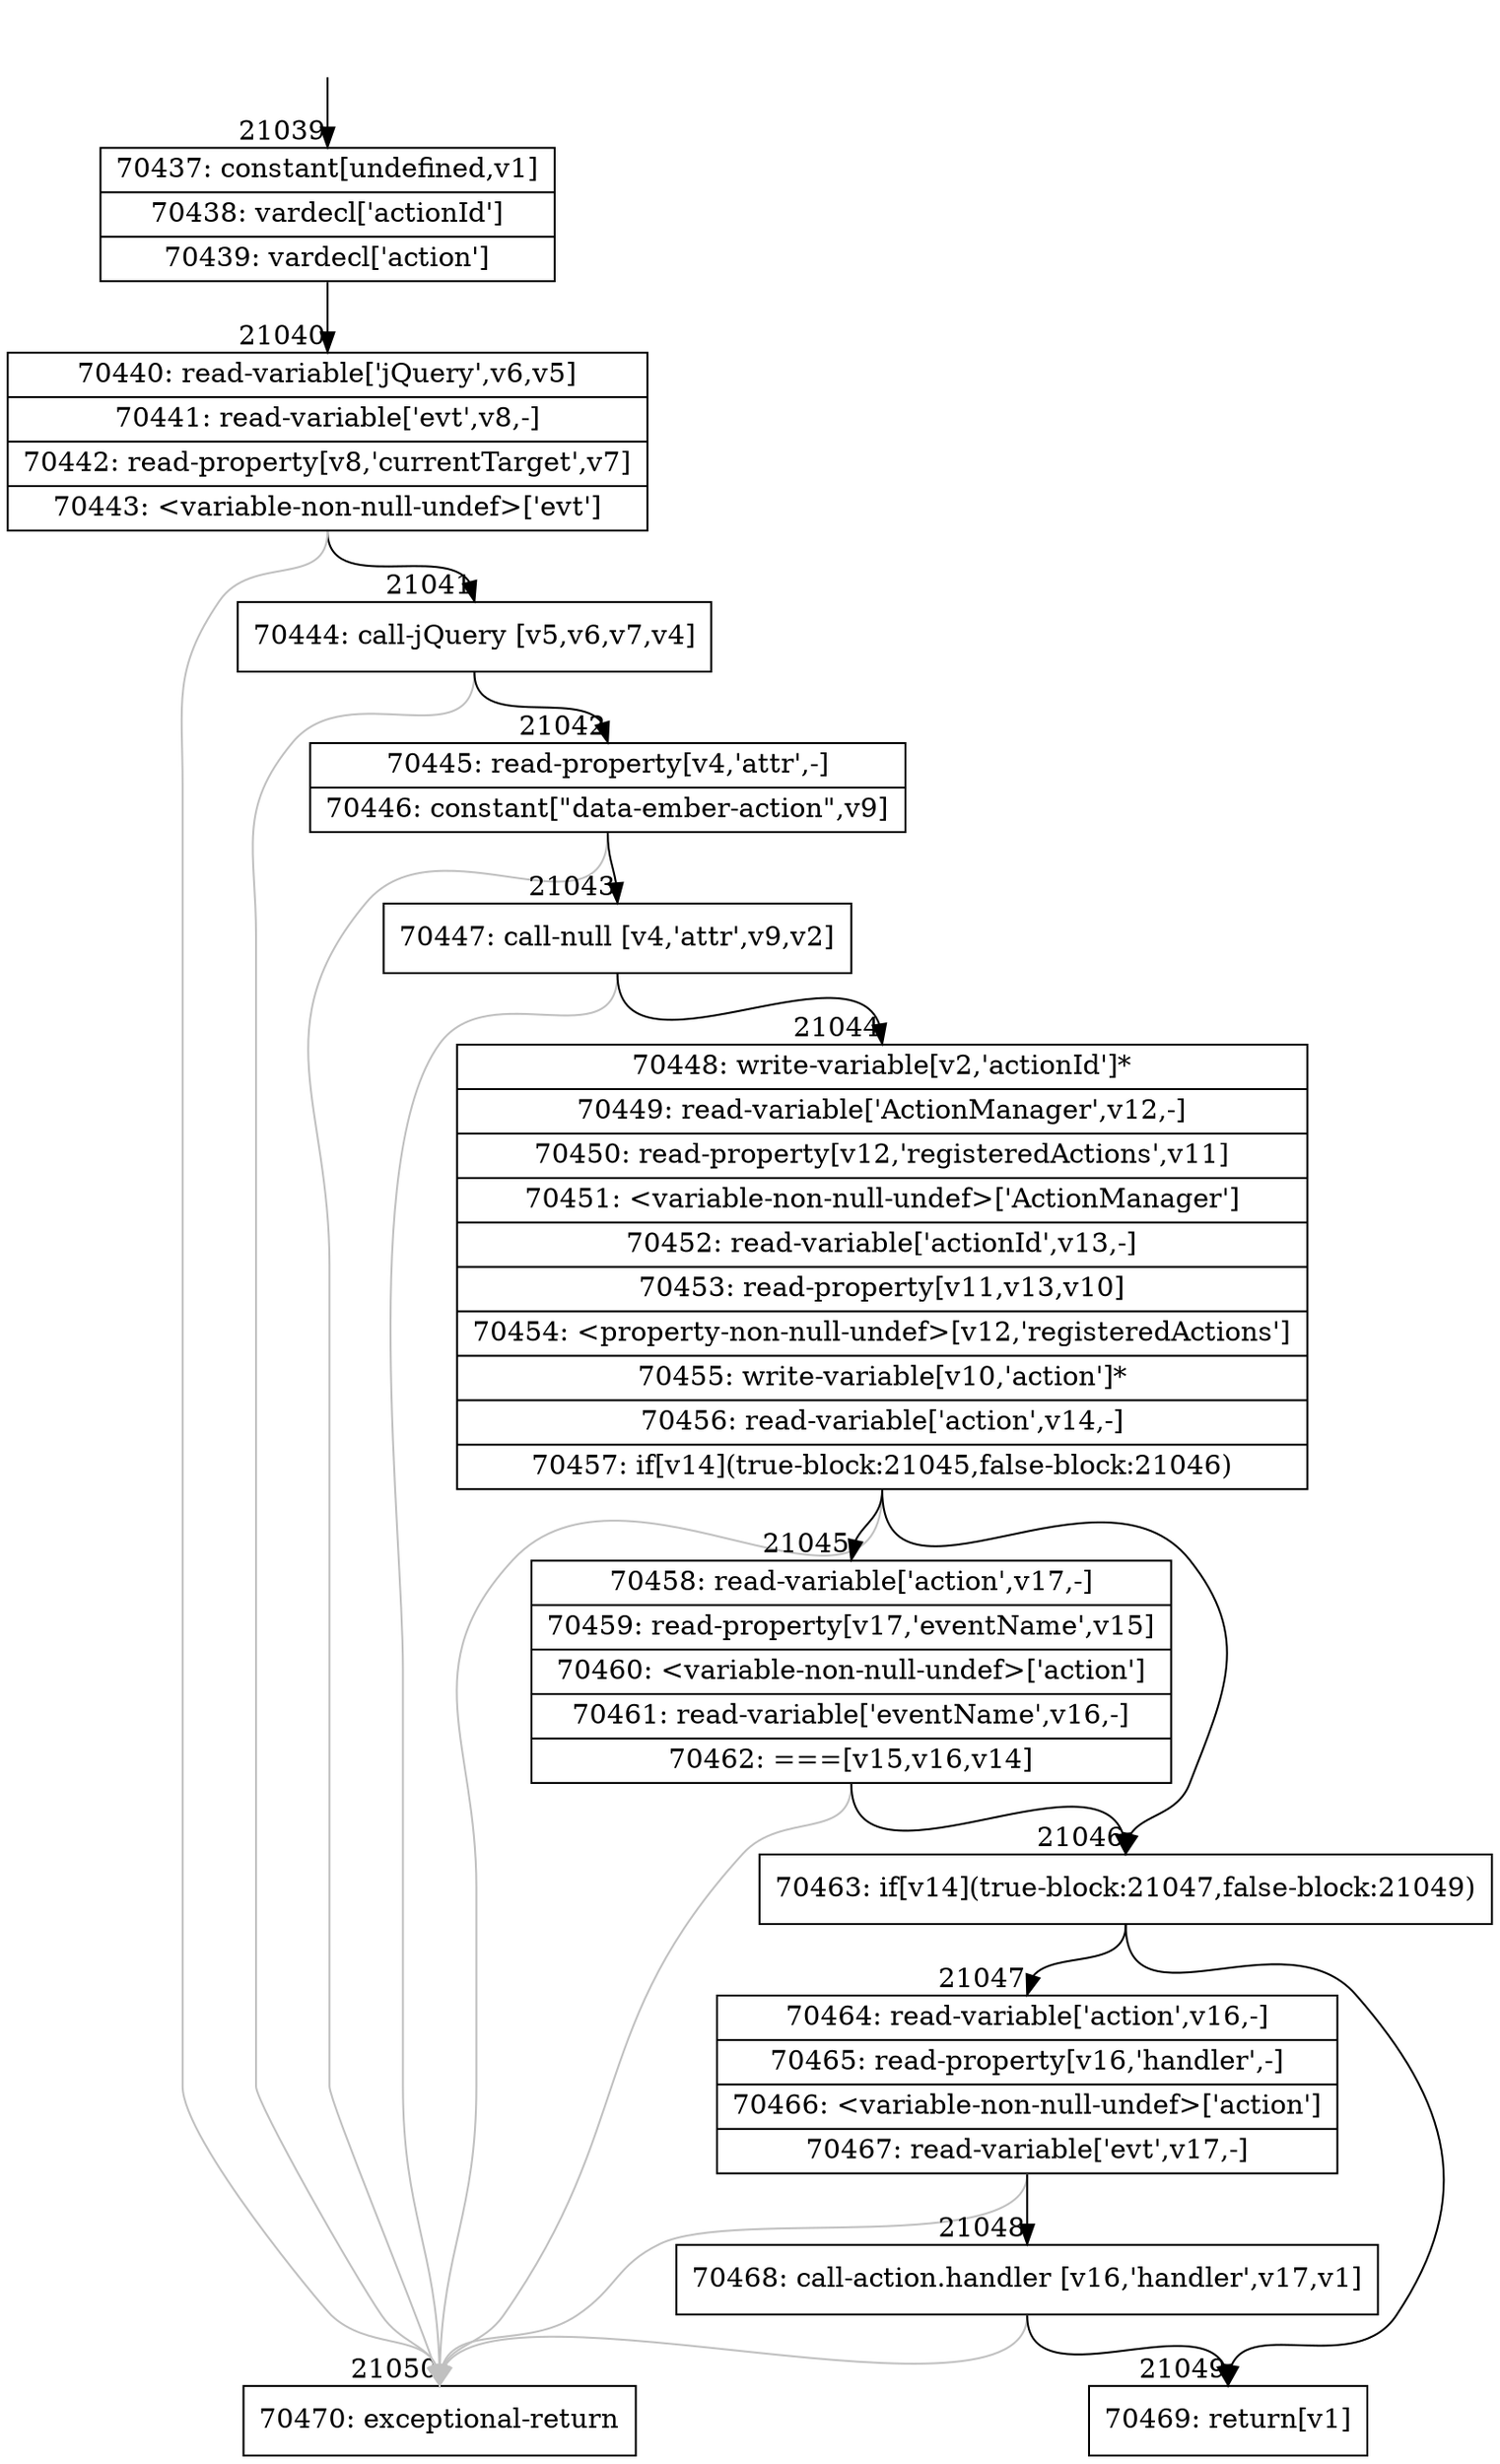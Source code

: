 digraph {
rankdir="TD"
BB_entry1838[shape=none,label=""];
BB_entry1838 -> BB21039 [tailport=s, headport=n, headlabel="    21039"]
BB21039 [shape=record label="{70437: constant[undefined,v1]|70438: vardecl['actionId']|70439: vardecl['action']}" ] 
BB21039 -> BB21040 [tailport=s, headport=n, headlabel="      21040"]
BB21040 [shape=record label="{70440: read-variable['jQuery',v6,v5]|70441: read-variable['evt',v8,-]|70442: read-property[v8,'currentTarget',v7]|70443: \<variable-non-null-undef\>['evt']}" ] 
BB21040 -> BB21041 [tailport=s, headport=n, headlabel="      21041"]
BB21040 -> BB21050 [tailport=s, headport=n, color=gray, headlabel="      21050"]
BB21041 [shape=record label="{70444: call-jQuery [v5,v6,v7,v4]}" ] 
BB21041 -> BB21042 [tailport=s, headport=n, headlabel="      21042"]
BB21041 -> BB21050 [tailport=s, headport=n, color=gray]
BB21042 [shape=record label="{70445: read-property[v4,'attr',-]|70446: constant[\"data-ember-action\",v9]}" ] 
BB21042 -> BB21043 [tailport=s, headport=n, headlabel="      21043"]
BB21042 -> BB21050 [tailport=s, headport=n, color=gray]
BB21043 [shape=record label="{70447: call-null [v4,'attr',v9,v2]}" ] 
BB21043 -> BB21044 [tailport=s, headport=n, headlabel="      21044"]
BB21043 -> BB21050 [tailport=s, headport=n, color=gray]
BB21044 [shape=record label="{70448: write-variable[v2,'actionId']*|70449: read-variable['ActionManager',v12,-]|70450: read-property[v12,'registeredActions',v11]|70451: \<variable-non-null-undef\>['ActionManager']|70452: read-variable['actionId',v13,-]|70453: read-property[v11,v13,v10]|70454: \<property-non-null-undef\>[v12,'registeredActions']|70455: write-variable[v10,'action']*|70456: read-variable['action',v14,-]|70457: if[v14](true-block:21045,false-block:21046)}" ] 
BB21044 -> BB21046 [tailport=s, headport=n, headlabel="      21046"]
BB21044 -> BB21045 [tailport=s, headport=n, headlabel="      21045"]
BB21044 -> BB21050 [tailport=s, headport=n, color=gray]
BB21045 [shape=record label="{70458: read-variable['action',v17,-]|70459: read-property[v17,'eventName',v15]|70460: \<variable-non-null-undef\>['action']|70461: read-variable['eventName',v16,-]|70462: ===[v15,v16,v14]}" ] 
BB21045 -> BB21046 [tailport=s, headport=n]
BB21045 -> BB21050 [tailport=s, headport=n, color=gray]
BB21046 [shape=record label="{70463: if[v14](true-block:21047,false-block:21049)}" ] 
BB21046 -> BB21047 [tailport=s, headport=n, headlabel="      21047"]
BB21046 -> BB21049 [tailport=s, headport=n, headlabel="      21049"]
BB21047 [shape=record label="{70464: read-variable['action',v16,-]|70465: read-property[v16,'handler',-]|70466: \<variable-non-null-undef\>['action']|70467: read-variable['evt',v17,-]}" ] 
BB21047 -> BB21048 [tailport=s, headport=n, headlabel="      21048"]
BB21047 -> BB21050 [tailport=s, headport=n, color=gray]
BB21048 [shape=record label="{70468: call-action.handler [v16,'handler',v17,v1]}" ] 
BB21048 -> BB21049 [tailport=s, headport=n]
BB21048 -> BB21050 [tailport=s, headport=n, color=gray]
BB21049 [shape=record label="{70469: return[v1]}" ] 
BB21050 [shape=record label="{70470: exceptional-return}" ] 
//#$~ 39580
}
